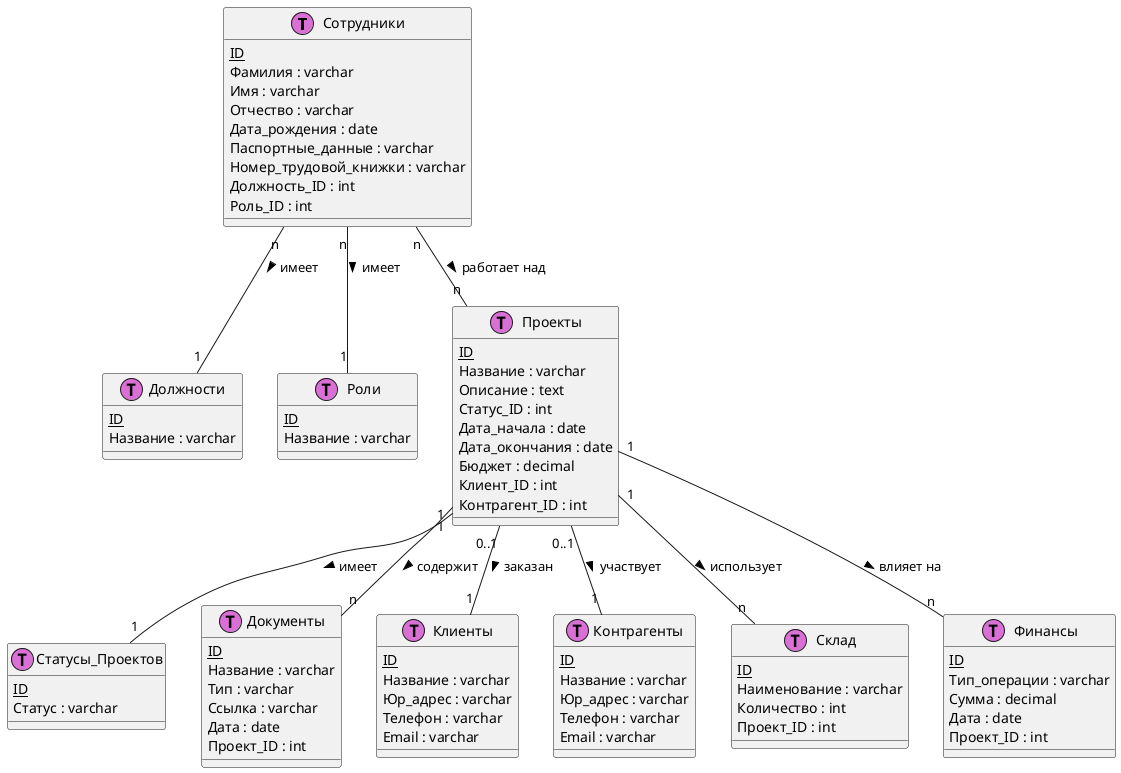 @startuml db

!define TABLE(x) class x << (T,orchid) >>
!define PRIMARY_KEY(x) <u>x</u>
!define FOREIGN_KEY(x) #x

TABLE(Сотрудники) {
  PRIMARY_KEY(ID)
  Фамилия : varchar
  Имя : varchar
  Отчество : varchar
  Дата_рождения : date
  Паспортные_данные : varchar
  Номер_трудовой_книжки : varchar
  Должность_ID : int
  Роль_ID : int
}

TABLE(Должности) {
  PRIMARY_KEY(ID)
  Название : varchar
}

TABLE(Роли) {
  PRIMARY_KEY(ID)
  Название : varchar
}

TABLE(Проекты) {
  PRIMARY_KEY(ID)
  Название : varchar
  Описание : text
  Статус_ID : int
  Дата_начала : date
  Дата_окончания : date
  Бюджет : decimal
  Клиент_ID : int
  Контрагент_ID : int
}

TABLE(Статусы_Проектов) {
  PRIMARY_KEY(ID)
  Статус : varchar
}

TABLE(Документы) {
  PRIMARY_KEY(ID)
  Название : varchar
  Тип : varchar
  Ссылка : varchar
  Дата : date
  Проект_ID : int
}

TABLE(Клиенты) {
  PRIMARY_KEY(ID)
  Название : varchar
  Юр_адрес : varchar
  Телефон : varchar
  Email : varchar
}

TABLE(Контрагенты) {
  PRIMARY_KEY(ID)
  Название : varchar
  Юр_адрес : varchar
  Телефон : varchar
  Email : varchar
}

TABLE(Склад) {
  PRIMARY_KEY(ID)
  Наименование : varchar
  Количество : int
  Проект_ID : int
}

TABLE(Финансы) {
  PRIMARY_KEY(ID)
  Тип_операции : varchar
  Сумма : decimal
  Дата : date
  Проект_ID : int
}

Сотрудники "n" -- "1" Должности : имеет >
Сотрудники "n" -- "1" Роли : имеет >
Сотрудники "n" -- "n" Проекты : работает над >
Проекты "1" -- "n" Документы : содержит >
Проекты "1" -- "1" Статусы_Проектов : имеет >
Проекты "1" -- "n" Склад : использует >
Проекты "1" -- "n" Финансы : влияет на >
Проекты "0..1" -- "1" Клиенты : заказан >
Проекты "0..1" -- "1" Контрагенты : участвует >

@enduml
